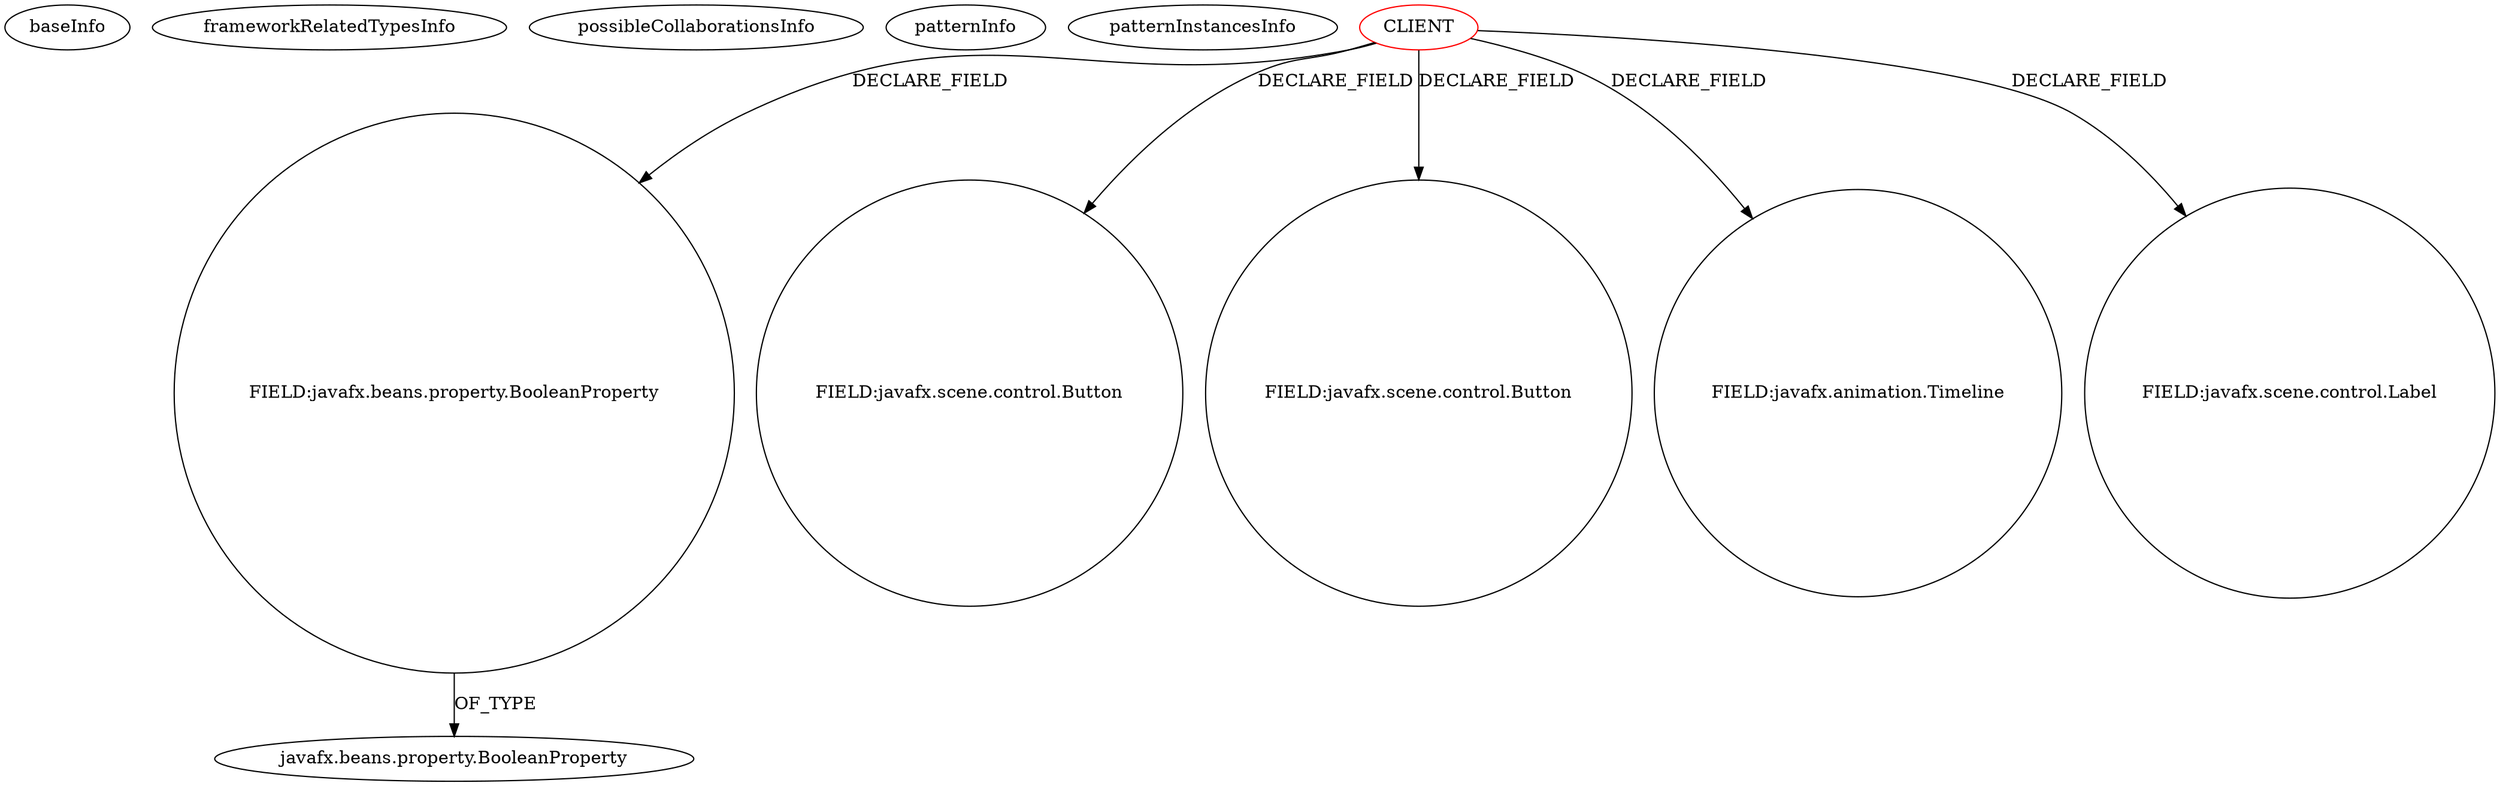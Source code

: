 digraph {
baseInfo[graphId=2183,category="pattern",isAnonymous=false,possibleRelation=false]
frameworkRelatedTypesInfo[]
possibleCollaborationsInfo[]
patternInfo[frequency=2.0,patternRootClient=0]
patternInstancesInfo[0="jperedadnr-Game2048HOL~/jperedadnr-Game2048HOL/Game2048HOL-master/src/org/hol/game2048/Board.java~Board~3394",1="brunoborges-fx2048~/brunoborges-fx2048/fx2048-master/src/game2048/Board.java~Board~2229"]
40[label="FIELD:javafx.beans.property.BooleanProperty",vertexType="FIELD_DECLARATION",isFrameworkType=false,shape=circle]
17[label="javafx.beans.property.BooleanProperty",vertexType="FRAMEWORK_CLASS_TYPE",isFrameworkType=false]
0[label="CLIENT",vertexType="ROOT_CLIENT_CLASS_DECLARATION",isFrameworkType=false,color=red]
4[label="FIELD:javafx.scene.control.Button",vertexType="FIELD_DECLARATION",isFrameworkType=false,shape=circle]
2[label="FIELD:javafx.scene.control.Button",vertexType="FIELD_DECLARATION",isFrameworkType=false,shape=circle]
72[label="FIELD:javafx.animation.Timeline",vertexType="FIELD_DECLARATION",isFrameworkType=false,shape=circle]
52[label="FIELD:javafx.scene.control.Label",vertexType="FIELD_DECLARATION",isFrameworkType=false,shape=circle]
0->72[label="DECLARE_FIELD"]
0->52[label="DECLARE_FIELD"]
40->17[label="OF_TYPE"]
0->40[label="DECLARE_FIELD"]
0->4[label="DECLARE_FIELD"]
0->2[label="DECLARE_FIELD"]
}
